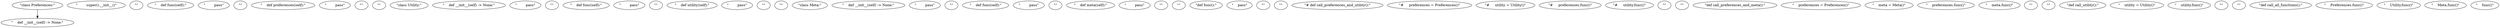 digraph {
    0 [ label = "\"class Preferences:\"" ]
    1 [ label = "\"    def __init__(self) -> None:\"" ]
    2 [ label = "\"        super().__init__()\"" ]
    3 [ label = "\"\"" ]
    4 [ label = "\"    def func(self):\"" ]
    5 [ label = "\"        pass\"" ]
    6 [ label = "\"\"" ]
    7 [ label = "\"    def preferences(self):\"" ]
    8 [ label = "\"        pass\"" ]
    9 [ label = "\"\"" ]
    10 [ label = "\"\"" ]
    11 [ label = "\"class Utility:\"" ]
    12 [ label = "\"    def __init__(self) -> None:\"" ]
    13 [ label = "\"        pass\"" ]
    14 [ label = "\"\"" ]
    15 [ label = "\"    def func(self):\"" ]
    16 [ label = "\"        pass\"" ]
    17 [ label = "\"\"" ]
    18 [ label = "\"    def utility(self):\"" ]
    19 [ label = "\"        pass\"" ]
    20 [ label = "\"\"" ]
    21 [ label = "\"\"" ]
    22 [ label = "\"class Meta:\"" ]
    23 [ label = "\"    def __init__(self) -> None:\"" ]
    24 [ label = "\"        pass\"" ]
    25 [ label = "\"\"" ]
    26 [ label = "\"    def func(self):\"" ]
    27 [ label = "\"        pass\"" ]
    28 [ label = "\"\"" ]
    29 [ label = "\"    def meta(self):\"" ]
    30 [ label = "\"        pass\"" ]
    31 [ label = "\"\"" ]
    32 [ label = "\"\"" ]
    33 [ label = "\"def func():\"" ]
    34 [ label = "\"    pass\"" ]
    35 [ label = "\"\"" ]
    36 [ label = "\"\"" ]
    37 [ label = "\"# def call_preferences_and_utility():\"" ]
    38 [ label = "\"#     preferences = Preferences()\"" ]
    39 [ label = "\"#     utility = Utility()\"" ]
    40 [ label = "\"#     preferences.func()\"" ]
    41 [ label = "\"#     utility.func()\"" ]
    42 [ label = "\"\"" ]
    43 [ label = "\"\"" ]
    44 [ label = "\"def call_preferences_and_meta():\"" ]
    45 [ label = "\"    preferences = Preferences()\"" ]
    46 [ label = "\"    meta = Meta()\"" ]
    47 [ label = "\"    preferences.func()\"" ]
    48 [ label = "\"    meta.func()\"" ]
    49 [ label = "\"\"" ]
    50 [ label = "\"\"" ]
    51 [ label = "\"def call_utility():\"" ]
    52 [ label = "\"    utility = Utility()\"" ]
    53 [ label = "\"    utility.func()\"" ]
    54 [ label = "\"\"" ]
    55 [ label = "\"\"" ]
    56 [ label = "\"def call_all_functions():\"" ]
    57 [ label = "\"    Preferences.func()\"" ]
    58 [ label = "\"    Utility.func()\"" ]
    59 [ label = "\"    Meta.func()\"" ]
    60 [ label = "\"    func()\"" ]
    0 -> 1 [ ]
}

